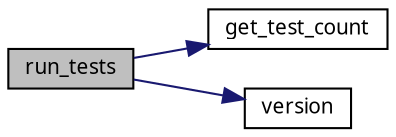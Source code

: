 digraph G
{
  edge [fontname="FreeSans.ttf",fontsize="10",labelfontname="FreeSans.ttf",labelfontsize="10"];
  node [fontname="FreeSans.ttf",fontsize="10",shape=record];
  rankdir=LR;
  Node1 [label="run_tests",height=0.2,width=0.4,color="black", fillcolor="grey75", style="filled" fontcolor="black"];
  Node1 -> Node2 [color="midnightblue",fontsize="10",style="solid",fontname="FreeSans.ttf"];
  Node2 [label="get_test_count",height=0.2,width=0.4,color="black", fillcolor="white", style="filled",URL="$shortcut_8cpp.html#aa7982398308844766b98a83b672f05cd"];
  Node1 -> Node3 [color="midnightblue",fontsize="10",style="solid",fontname="FreeSans.ttf"];
  Node3 [label="version",height=0.2,width=0.4,color="black", fillcolor="white", style="filled",URL="$shortcut_8cpp.html#aae0723227a447e55f27ee7d2cbfc81cc"];
}
